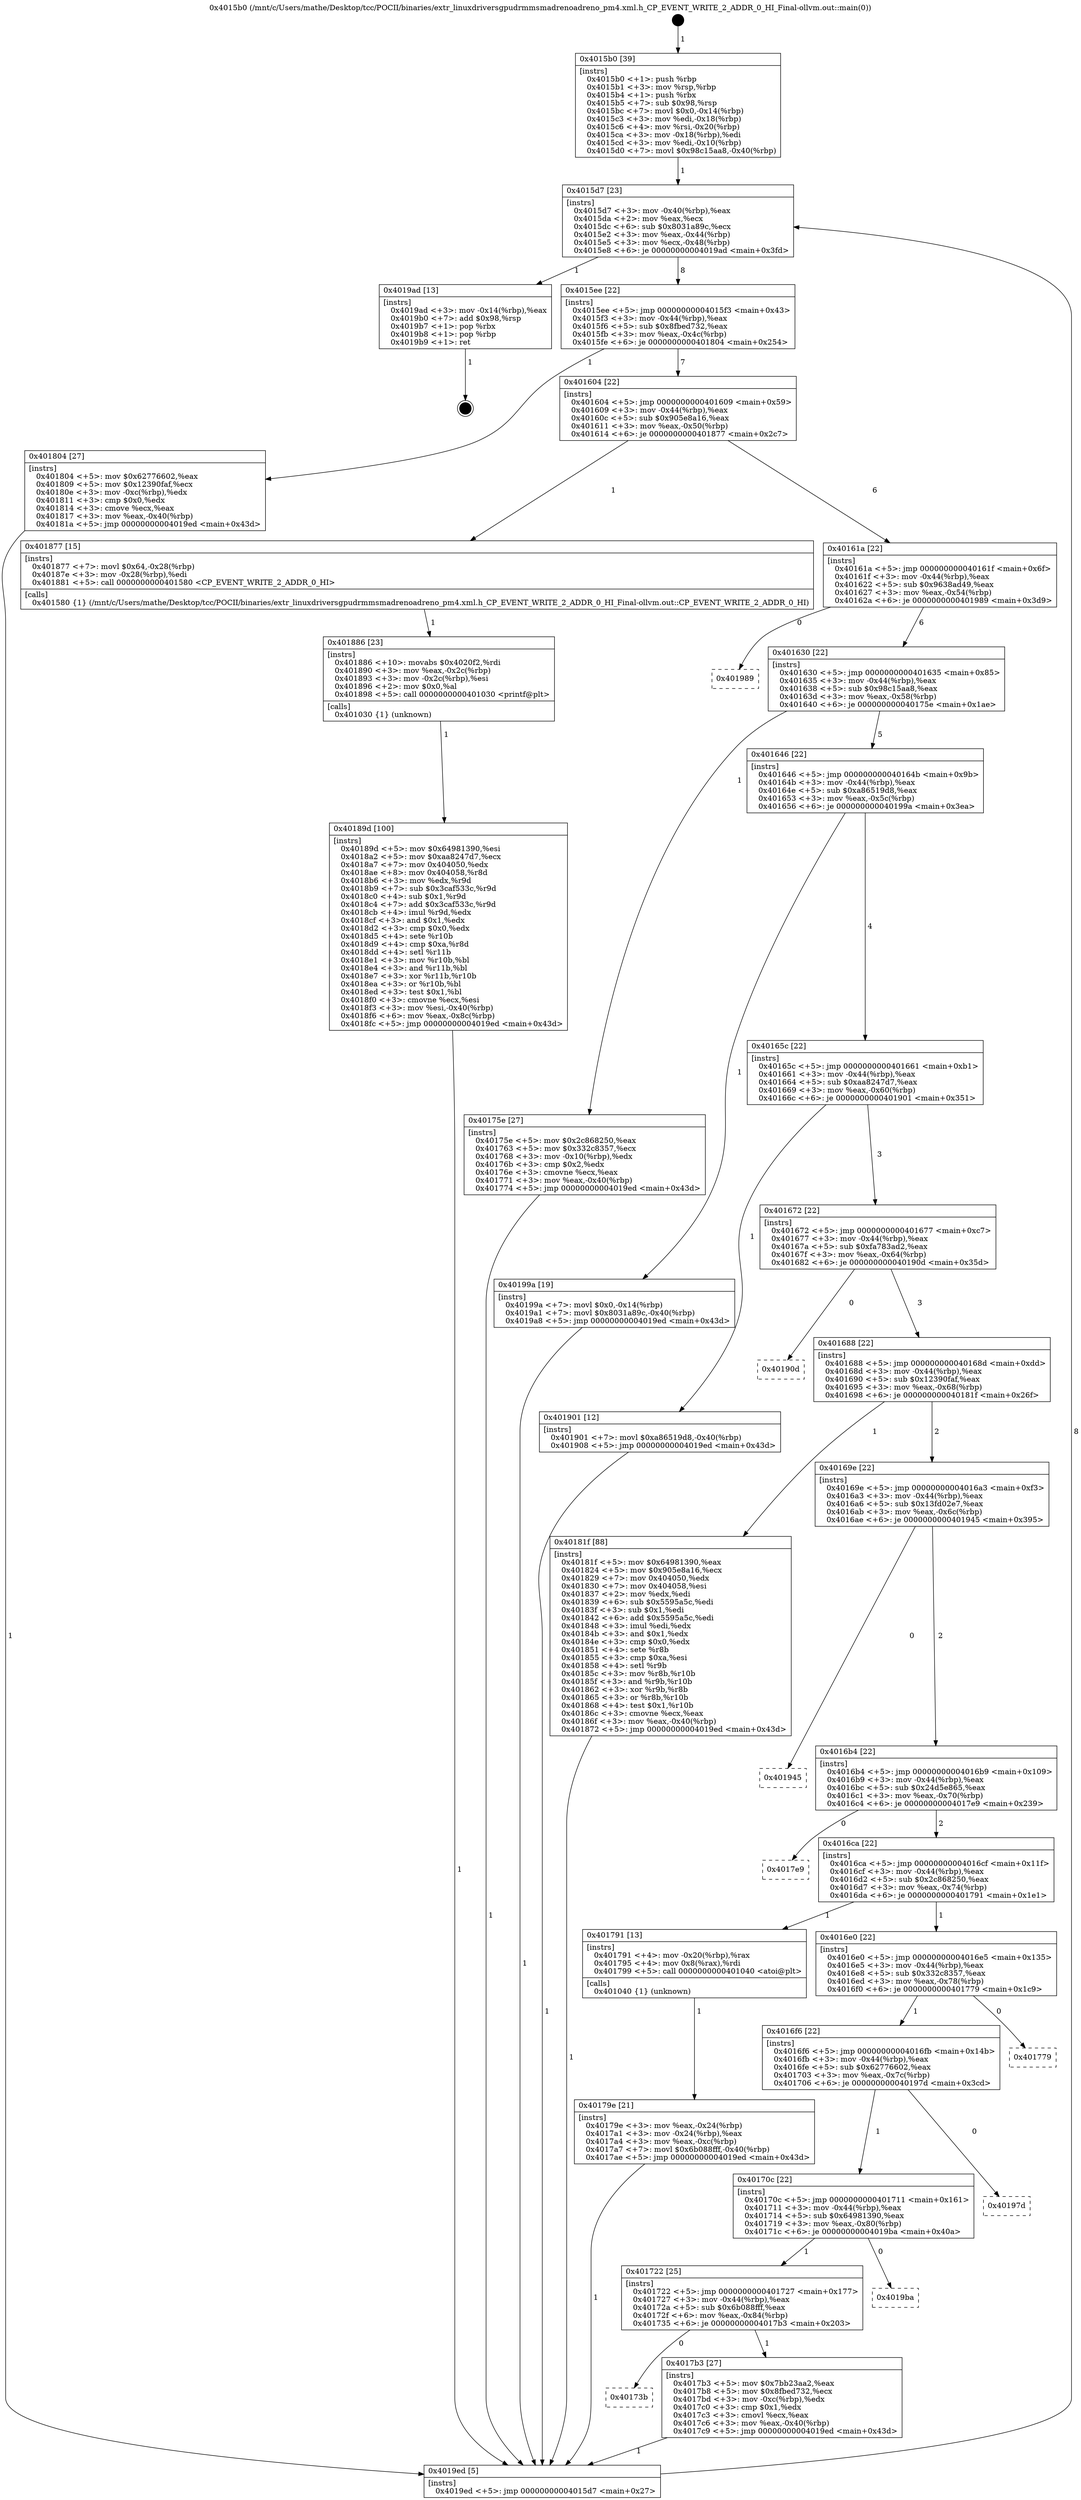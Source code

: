 digraph "0x4015b0" {
  label = "0x4015b0 (/mnt/c/Users/mathe/Desktop/tcc/POCII/binaries/extr_linuxdriversgpudrmmsmadrenoadreno_pm4.xml.h_CP_EVENT_WRITE_2_ADDR_0_HI_Final-ollvm.out::main(0))"
  labelloc = "t"
  node[shape=record]

  Entry [label="",width=0.3,height=0.3,shape=circle,fillcolor=black,style=filled]
  "0x4015d7" [label="{
     0x4015d7 [23]\l
     | [instrs]\l
     &nbsp;&nbsp;0x4015d7 \<+3\>: mov -0x40(%rbp),%eax\l
     &nbsp;&nbsp;0x4015da \<+2\>: mov %eax,%ecx\l
     &nbsp;&nbsp;0x4015dc \<+6\>: sub $0x8031a89c,%ecx\l
     &nbsp;&nbsp;0x4015e2 \<+3\>: mov %eax,-0x44(%rbp)\l
     &nbsp;&nbsp;0x4015e5 \<+3\>: mov %ecx,-0x48(%rbp)\l
     &nbsp;&nbsp;0x4015e8 \<+6\>: je 00000000004019ad \<main+0x3fd\>\l
  }"]
  "0x4019ad" [label="{
     0x4019ad [13]\l
     | [instrs]\l
     &nbsp;&nbsp;0x4019ad \<+3\>: mov -0x14(%rbp),%eax\l
     &nbsp;&nbsp;0x4019b0 \<+7\>: add $0x98,%rsp\l
     &nbsp;&nbsp;0x4019b7 \<+1\>: pop %rbx\l
     &nbsp;&nbsp;0x4019b8 \<+1\>: pop %rbp\l
     &nbsp;&nbsp;0x4019b9 \<+1\>: ret\l
  }"]
  "0x4015ee" [label="{
     0x4015ee [22]\l
     | [instrs]\l
     &nbsp;&nbsp;0x4015ee \<+5\>: jmp 00000000004015f3 \<main+0x43\>\l
     &nbsp;&nbsp;0x4015f3 \<+3\>: mov -0x44(%rbp),%eax\l
     &nbsp;&nbsp;0x4015f6 \<+5\>: sub $0x8fbed732,%eax\l
     &nbsp;&nbsp;0x4015fb \<+3\>: mov %eax,-0x4c(%rbp)\l
     &nbsp;&nbsp;0x4015fe \<+6\>: je 0000000000401804 \<main+0x254\>\l
  }"]
  Exit [label="",width=0.3,height=0.3,shape=circle,fillcolor=black,style=filled,peripheries=2]
  "0x401804" [label="{
     0x401804 [27]\l
     | [instrs]\l
     &nbsp;&nbsp;0x401804 \<+5\>: mov $0x62776602,%eax\l
     &nbsp;&nbsp;0x401809 \<+5\>: mov $0x12390faf,%ecx\l
     &nbsp;&nbsp;0x40180e \<+3\>: mov -0xc(%rbp),%edx\l
     &nbsp;&nbsp;0x401811 \<+3\>: cmp $0x0,%edx\l
     &nbsp;&nbsp;0x401814 \<+3\>: cmove %ecx,%eax\l
     &nbsp;&nbsp;0x401817 \<+3\>: mov %eax,-0x40(%rbp)\l
     &nbsp;&nbsp;0x40181a \<+5\>: jmp 00000000004019ed \<main+0x43d\>\l
  }"]
  "0x401604" [label="{
     0x401604 [22]\l
     | [instrs]\l
     &nbsp;&nbsp;0x401604 \<+5\>: jmp 0000000000401609 \<main+0x59\>\l
     &nbsp;&nbsp;0x401609 \<+3\>: mov -0x44(%rbp),%eax\l
     &nbsp;&nbsp;0x40160c \<+5\>: sub $0x905e8a16,%eax\l
     &nbsp;&nbsp;0x401611 \<+3\>: mov %eax,-0x50(%rbp)\l
     &nbsp;&nbsp;0x401614 \<+6\>: je 0000000000401877 \<main+0x2c7\>\l
  }"]
  "0x40189d" [label="{
     0x40189d [100]\l
     | [instrs]\l
     &nbsp;&nbsp;0x40189d \<+5\>: mov $0x64981390,%esi\l
     &nbsp;&nbsp;0x4018a2 \<+5\>: mov $0xaa8247d7,%ecx\l
     &nbsp;&nbsp;0x4018a7 \<+7\>: mov 0x404050,%edx\l
     &nbsp;&nbsp;0x4018ae \<+8\>: mov 0x404058,%r8d\l
     &nbsp;&nbsp;0x4018b6 \<+3\>: mov %edx,%r9d\l
     &nbsp;&nbsp;0x4018b9 \<+7\>: sub $0x3caf533c,%r9d\l
     &nbsp;&nbsp;0x4018c0 \<+4\>: sub $0x1,%r9d\l
     &nbsp;&nbsp;0x4018c4 \<+7\>: add $0x3caf533c,%r9d\l
     &nbsp;&nbsp;0x4018cb \<+4\>: imul %r9d,%edx\l
     &nbsp;&nbsp;0x4018cf \<+3\>: and $0x1,%edx\l
     &nbsp;&nbsp;0x4018d2 \<+3\>: cmp $0x0,%edx\l
     &nbsp;&nbsp;0x4018d5 \<+4\>: sete %r10b\l
     &nbsp;&nbsp;0x4018d9 \<+4\>: cmp $0xa,%r8d\l
     &nbsp;&nbsp;0x4018dd \<+4\>: setl %r11b\l
     &nbsp;&nbsp;0x4018e1 \<+3\>: mov %r10b,%bl\l
     &nbsp;&nbsp;0x4018e4 \<+3\>: and %r11b,%bl\l
     &nbsp;&nbsp;0x4018e7 \<+3\>: xor %r11b,%r10b\l
     &nbsp;&nbsp;0x4018ea \<+3\>: or %r10b,%bl\l
     &nbsp;&nbsp;0x4018ed \<+3\>: test $0x1,%bl\l
     &nbsp;&nbsp;0x4018f0 \<+3\>: cmovne %ecx,%esi\l
     &nbsp;&nbsp;0x4018f3 \<+3\>: mov %esi,-0x40(%rbp)\l
     &nbsp;&nbsp;0x4018f6 \<+6\>: mov %eax,-0x8c(%rbp)\l
     &nbsp;&nbsp;0x4018fc \<+5\>: jmp 00000000004019ed \<main+0x43d\>\l
  }"]
  "0x401877" [label="{
     0x401877 [15]\l
     | [instrs]\l
     &nbsp;&nbsp;0x401877 \<+7\>: movl $0x64,-0x28(%rbp)\l
     &nbsp;&nbsp;0x40187e \<+3\>: mov -0x28(%rbp),%edi\l
     &nbsp;&nbsp;0x401881 \<+5\>: call 0000000000401580 \<CP_EVENT_WRITE_2_ADDR_0_HI\>\l
     | [calls]\l
     &nbsp;&nbsp;0x401580 \{1\} (/mnt/c/Users/mathe/Desktop/tcc/POCII/binaries/extr_linuxdriversgpudrmmsmadrenoadreno_pm4.xml.h_CP_EVENT_WRITE_2_ADDR_0_HI_Final-ollvm.out::CP_EVENT_WRITE_2_ADDR_0_HI)\l
  }"]
  "0x40161a" [label="{
     0x40161a [22]\l
     | [instrs]\l
     &nbsp;&nbsp;0x40161a \<+5\>: jmp 000000000040161f \<main+0x6f\>\l
     &nbsp;&nbsp;0x40161f \<+3\>: mov -0x44(%rbp),%eax\l
     &nbsp;&nbsp;0x401622 \<+5\>: sub $0x9638ad49,%eax\l
     &nbsp;&nbsp;0x401627 \<+3\>: mov %eax,-0x54(%rbp)\l
     &nbsp;&nbsp;0x40162a \<+6\>: je 0000000000401989 \<main+0x3d9\>\l
  }"]
  "0x401886" [label="{
     0x401886 [23]\l
     | [instrs]\l
     &nbsp;&nbsp;0x401886 \<+10\>: movabs $0x4020f2,%rdi\l
     &nbsp;&nbsp;0x401890 \<+3\>: mov %eax,-0x2c(%rbp)\l
     &nbsp;&nbsp;0x401893 \<+3\>: mov -0x2c(%rbp),%esi\l
     &nbsp;&nbsp;0x401896 \<+2\>: mov $0x0,%al\l
     &nbsp;&nbsp;0x401898 \<+5\>: call 0000000000401030 \<printf@plt\>\l
     | [calls]\l
     &nbsp;&nbsp;0x401030 \{1\} (unknown)\l
  }"]
  "0x401989" [label="{
     0x401989\l
  }", style=dashed]
  "0x401630" [label="{
     0x401630 [22]\l
     | [instrs]\l
     &nbsp;&nbsp;0x401630 \<+5\>: jmp 0000000000401635 \<main+0x85\>\l
     &nbsp;&nbsp;0x401635 \<+3\>: mov -0x44(%rbp),%eax\l
     &nbsp;&nbsp;0x401638 \<+5\>: sub $0x98c15aa8,%eax\l
     &nbsp;&nbsp;0x40163d \<+3\>: mov %eax,-0x58(%rbp)\l
     &nbsp;&nbsp;0x401640 \<+6\>: je 000000000040175e \<main+0x1ae\>\l
  }"]
  "0x40173b" [label="{
     0x40173b\l
  }", style=dashed]
  "0x40175e" [label="{
     0x40175e [27]\l
     | [instrs]\l
     &nbsp;&nbsp;0x40175e \<+5\>: mov $0x2c868250,%eax\l
     &nbsp;&nbsp;0x401763 \<+5\>: mov $0x332c8357,%ecx\l
     &nbsp;&nbsp;0x401768 \<+3\>: mov -0x10(%rbp),%edx\l
     &nbsp;&nbsp;0x40176b \<+3\>: cmp $0x2,%edx\l
     &nbsp;&nbsp;0x40176e \<+3\>: cmovne %ecx,%eax\l
     &nbsp;&nbsp;0x401771 \<+3\>: mov %eax,-0x40(%rbp)\l
     &nbsp;&nbsp;0x401774 \<+5\>: jmp 00000000004019ed \<main+0x43d\>\l
  }"]
  "0x401646" [label="{
     0x401646 [22]\l
     | [instrs]\l
     &nbsp;&nbsp;0x401646 \<+5\>: jmp 000000000040164b \<main+0x9b\>\l
     &nbsp;&nbsp;0x40164b \<+3\>: mov -0x44(%rbp),%eax\l
     &nbsp;&nbsp;0x40164e \<+5\>: sub $0xa86519d8,%eax\l
     &nbsp;&nbsp;0x401653 \<+3\>: mov %eax,-0x5c(%rbp)\l
     &nbsp;&nbsp;0x401656 \<+6\>: je 000000000040199a \<main+0x3ea\>\l
  }"]
  "0x4019ed" [label="{
     0x4019ed [5]\l
     | [instrs]\l
     &nbsp;&nbsp;0x4019ed \<+5\>: jmp 00000000004015d7 \<main+0x27\>\l
  }"]
  "0x4015b0" [label="{
     0x4015b0 [39]\l
     | [instrs]\l
     &nbsp;&nbsp;0x4015b0 \<+1\>: push %rbp\l
     &nbsp;&nbsp;0x4015b1 \<+3\>: mov %rsp,%rbp\l
     &nbsp;&nbsp;0x4015b4 \<+1\>: push %rbx\l
     &nbsp;&nbsp;0x4015b5 \<+7\>: sub $0x98,%rsp\l
     &nbsp;&nbsp;0x4015bc \<+7\>: movl $0x0,-0x14(%rbp)\l
     &nbsp;&nbsp;0x4015c3 \<+3\>: mov %edi,-0x18(%rbp)\l
     &nbsp;&nbsp;0x4015c6 \<+4\>: mov %rsi,-0x20(%rbp)\l
     &nbsp;&nbsp;0x4015ca \<+3\>: mov -0x18(%rbp),%edi\l
     &nbsp;&nbsp;0x4015cd \<+3\>: mov %edi,-0x10(%rbp)\l
     &nbsp;&nbsp;0x4015d0 \<+7\>: movl $0x98c15aa8,-0x40(%rbp)\l
  }"]
  "0x4017b3" [label="{
     0x4017b3 [27]\l
     | [instrs]\l
     &nbsp;&nbsp;0x4017b3 \<+5\>: mov $0x7bb23aa2,%eax\l
     &nbsp;&nbsp;0x4017b8 \<+5\>: mov $0x8fbed732,%ecx\l
     &nbsp;&nbsp;0x4017bd \<+3\>: mov -0xc(%rbp),%edx\l
     &nbsp;&nbsp;0x4017c0 \<+3\>: cmp $0x1,%edx\l
     &nbsp;&nbsp;0x4017c3 \<+3\>: cmovl %ecx,%eax\l
     &nbsp;&nbsp;0x4017c6 \<+3\>: mov %eax,-0x40(%rbp)\l
     &nbsp;&nbsp;0x4017c9 \<+5\>: jmp 00000000004019ed \<main+0x43d\>\l
  }"]
  "0x40199a" [label="{
     0x40199a [19]\l
     | [instrs]\l
     &nbsp;&nbsp;0x40199a \<+7\>: movl $0x0,-0x14(%rbp)\l
     &nbsp;&nbsp;0x4019a1 \<+7\>: movl $0x8031a89c,-0x40(%rbp)\l
     &nbsp;&nbsp;0x4019a8 \<+5\>: jmp 00000000004019ed \<main+0x43d\>\l
  }"]
  "0x40165c" [label="{
     0x40165c [22]\l
     | [instrs]\l
     &nbsp;&nbsp;0x40165c \<+5\>: jmp 0000000000401661 \<main+0xb1\>\l
     &nbsp;&nbsp;0x401661 \<+3\>: mov -0x44(%rbp),%eax\l
     &nbsp;&nbsp;0x401664 \<+5\>: sub $0xaa8247d7,%eax\l
     &nbsp;&nbsp;0x401669 \<+3\>: mov %eax,-0x60(%rbp)\l
     &nbsp;&nbsp;0x40166c \<+6\>: je 0000000000401901 \<main+0x351\>\l
  }"]
  "0x401722" [label="{
     0x401722 [25]\l
     | [instrs]\l
     &nbsp;&nbsp;0x401722 \<+5\>: jmp 0000000000401727 \<main+0x177\>\l
     &nbsp;&nbsp;0x401727 \<+3\>: mov -0x44(%rbp),%eax\l
     &nbsp;&nbsp;0x40172a \<+5\>: sub $0x6b088fff,%eax\l
     &nbsp;&nbsp;0x40172f \<+6\>: mov %eax,-0x84(%rbp)\l
     &nbsp;&nbsp;0x401735 \<+6\>: je 00000000004017b3 \<main+0x203\>\l
  }"]
  "0x401901" [label="{
     0x401901 [12]\l
     | [instrs]\l
     &nbsp;&nbsp;0x401901 \<+7\>: movl $0xa86519d8,-0x40(%rbp)\l
     &nbsp;&nbsp;0x401908 \<+5\>: jmp 00000000004019ed \<main+0x43d\>\l
  }"]
  "0x401672" [label="{
     0x401672 [22]\l
     | [instrs]\l
     &nbsp;&nbsp;0x401672 \<+5\>: jmp 0000000000401677 \<main+0xc7\>\l
     &nbsp;&nbsp;0x401677 \<+3\>: mov -0x44(%rbp),%eax\l
     &nbsp;&nbsp;0x40167a \<+5\>: sub $0xfa783ad2,%eax\l
     &nbsp;&nbsp;0x40167f \<+3\>: mov %eax,-0x64(%rbp)\l
     &nbsp;&nbsp;0x401682 \<+6\>: je 000000000040190d \<main+0x35d\>\l
  }"]
  "0x4019ba" [label="{
     0x4019ba\l
  }", style=dashed]
  "0x40190d" [label="{
     0x40190d\l
  }", style=dashed]
  "0x401688" [label="{
     0x401688 [22]\l
     | [instrs]\l
     &nbsp;&nbsp;0x401688 \<+5\>: jmp 000000000040168d \<main+0xdd\>\l
     &nbsp;&nbsp;0x40168d \<+3\>: mov -0x44(%rbp),%eax\l
     &nbsp;&nbsp;0x401690 \<+5\>: sub $0x12390faf,%eax\l
     &nbsp;&nbsp;0x401695 \<+3\>: mov %eax,-0x68(%rbp)\l
     &nbsp;&nbsp;0x401698 \<+6\>: je 000000000040181f \<main+0x26f\>\l
  }"]
  "0x40170c" [label="{
     0x40170c [22]\l
     | [instrs]\l
     &nbsp;&nbsp;0x40170c \<+5\>: jmp 0000000000401711 \<main+0x161\>\l
     &nbsp;&nbsp;0x401711 \<+3\>: mov -0x44(%rbp),%eax\l
     &nbsp;&nbsp;0x401714 \<+5\>: sub $0x64981390,%eax\l
     &nbsp;&nbsp;0x401719 \<+3\>: mov %eax,-0x80(%rbp)\l
     &nbsp;&nbsp;0x40171c \<+6\>: je 00000000004019ba \<main+0x40a\>\l
  }"]
  "0x40181f" [label="{
     0x40181f [88]\l
     | [instrs]\l
     &nbsp;&nbsp;0x40181f \<+5\>: mov $0x64981390,%eax\l
     &nbsp;&nbsp;0x401824 \<+5\>: mov $0x905e8a16,%ecx\l
     &nbsp;&nbsp;0x401829 \<+7\>: mov 0x404050,%edx\l
     &nbsp;&nbsp;0x401830 \<+7\>: mov 0x404058,%esi\l
     &nbsp;&nbsp;0x401837 \<+2\>: mov %edx,%edi\l
     &nbsp;&nbsp;0x401839 \<+6\>: sub $0x5595a5c,%edi\l
     &nbsp;&nbsp;0x40183f \<+3\>: sub $0x1,%edi\l
     &nbsp;&nbsp;0x401842 \<+6\>: add $0x5595a5c,%edi\l
     &nbsp;&nbsp;0x401848 \<+3\>: imul %edi,%edx\l
     &nbsp;&nbsp;0x40184b \<+3\>: and $0x1,%edx\l
     &nbsp;&nbsp;0x40184e \<+3\>: cmp $0x0,%edx\l
     &nbsp;&nbsp;0x401851 \<+4\>: sete %r8b\l
     &nbsp;&nbsp;0x401855 \<+3\>: cmp $0xa,%esi\l
     &nbsp;&nbsp;0x401858 \<+4\>: setl %r9b\l
     &nbsp;&nbsp;0x40185c \<+3\>: mov %r8b,%r10b\l
     &nbsp;&nbsp;0x40185f \<+3\>: and %r9b,%r10b\l
     &nbsp;&nbsp;0x401862 \<+3\>: xor %r9b,%r8b\l
     &nbsp;&nbsp;0x401865 \<+3\>: or %r8b,%r10b\l
     &nbsp;&nbsp;0x401868 \<+4\>: test $0x1,%r10b\l
     &nbsp;&nbsp;0x40186c \<+3\>: cmovne %ecx,%eax\l
     &nbsp;&nbsp;0x40186f \<+3\>: mov %eax,-0x40(%rbp)\l
     &nbsp;&nbsp;0x401872 \<+5\>: jmp 00000000004019ed \<main+0x43d\>\l
  }"]
  "0x40169e" [label="{
     0x40169e [22]\l
     | [instrs]\l
     &nbsp;&nbsp;0x40169e \<+5\>: jmp 00000000004016a3 \<main+0xf3\>\l
     &nbsp;&nbsp;0x4016a3 \<+3\>: mov -0x44(%rbp),%eax\l
     &nbsp;&nbsp;0x4016a6 \<+5\>: sub $0x13fd02e7,%eax\l
     &nbsp;&nbsp;0x4016ab \<+3\>: mov %eax,-0x6c(%rbp)\l
     &nbsp;&nbsp;0x4016ae \<+6\>: je 0000000000401945 \<main+0x395\>\l
  }"]
  "0x40197d" [label="{
     0x40197d\l
  }", style=dashed]
  "0x401945" [label="{
     0x401945\l
  }", style=dashed]
  "0x4016b4" [label="{
     0x4016b4 [22]\l
     | [instrs]\l
     &nbsp;&nbsp;0x4016b4 \<+5\>: jmp 00000000004016b9 \<main+0x109\>\l
     &nbsp;&nbsp;0x4016b9 \<+3\>: mov -0x44(%rbp),%eax\l
     &nbsp;&nbsp;0x4016bc \<+5\>: sub $0x24d5e865,%eax\l
     &nbsp;&nbsp;0x4016c1 \<+3\>: mov %eax,-0x70(%rbp)\l
     &nbsp;&nbsp;0x4016c4 \<+6\>: je 00000000004017e9 \<main+0x239\>\l
  }"]
  "0x4016f6" [label="{
     0x4016f6 [22]\l
     | [instrs]\l
     &nbsp;&nbsp;0x4016f6 \<+5\>: jmp 00000000004016fb \<main+0x14b\>\l
     &nbsp;&nbsp;0x4016fb \<+3\>: mov -0x44(%rbp),%eax\l
     &nbsp;&nbsp;0x4016fe \<+5\>: sub $0x62776602,%eax\l
     &nbsp;&nbsp;0x401703 \<+3\>: mov %eax,-0x7c(%rbp)\l
     &nbsp;&nbsp;0x401706 \<+6\>: je 000000000040197d \<main+0x3cd\>\l
  }"]
  "0x4017e9" [label="{
     0x4017e9\l
  }", style=dashed]
  "0x4016ca" [label="{
     0x4016ca [22]\l
     | [instrs]\l
     &nbsp;&nbsp;0x4016ca \<+5\>: jmp 00000000004016cf \<main+0x11f\>\l
     &nbsp;&nbsp;0x4016cf \<+3\>: mov -0x44(%rbp),%eax\l
     &nbsp;&nbsp;0x4016d2 \<+5\>: sub $0x2c868250,%eax\l
     &nbsp;&nbsp;0x4016d7 \<+3\>: mov %eax,-0x74(%rbp)\l
     &nbsp;&nbsp;0x4016da \<+6\>: je 0000000000401791 \<main+0x1e1\>\l
  }"]
  "0x401779" [label="{
     0x401779\l
  }", style=dashed]
  "0x401791" [label="{
     0x401791 [13]\l
     | [instrs]\l
     &nbsp;&nbsp;0x401791 \<+4\>: mov -0x20(%rbp),%rax\l
     &nbsp;&nbsp;0x401795 \<+4\>: mov 0x8(%rax),%rdi\l
     &nbsp;&nbsp;0x401799 \<+5\>: call 0000000000401040 \<atoi@plt\>\l
     | [calls]\l
     &nbsp;&nbsp;0x401040 \{1\} (unknown)\l
  }"]
  "0x4016e0" [label="{
     0x4016e0 [22]\l
     | [instrs]\l
     &nbsp;&nbsp;0x4016e0 \<+5\>: jmp 00000000004016e5 \<main+0x135\>\l
     &nbsp;&nbsp;0x4016e5 \<+3\>: mov -0x44(%rbp),%eax\l
     &nbsp;&nbsp;0x4016e8 \<+5\>: sub $0x332c8357,%eax\l
     &nbsp;&nbsp;0x4016ed \<+3\>: mov %eax,-0x78(%rbp)\l
     &nbsp;&nbsp;0x4016f0 \<+6\>: je 0000000000401779 \<main+0x1c9\>\l
  }"]
  "0x40179e" [label="{
     0x40179e [21]\l
     | [instrs]\l
     &nbsp;&nbsp;0x40179e \<+3\>: mov %eax,-0x24(%rbp)\l
     &nbsp;&nbsp;0x4017a1 \<+3\>: mov -0x24(%rbp),%eax\l
     &nbsp;&nbsp;0x4017a4 \<+3\>: mov %eax,-0xc(%rbp)\l
     &nbsp;&nbsp;0x4017a7 \<+7\>: movl $0x6b088fff,-0x40(%rbp)\l
     &nbsp;&nbsp;0x4017ae \<+5\>: jmp 00000000004019ed \<main+0x43d\>\l
  }"]
  Entry -> "0x4015b0" [label=" 1"]
  "0x4015d7" -> "0x4019ad" [label=" 1"]
  "0x4015d7" -> "0x4015ee" [label=" 8"]
  "0x4019ad" -> Exit [label=" 1"]
  "0x4015ee" -> "0x401804" [label=" 1"]
  "0x4015ee" -> "0x401604" [label=" 7"]
  "0x40199a" -> "0x4019ed" [label=" 1"]
  "0x401604" -> "0x401877" [label=" 1"]
  "0x401604" -> "0x40161a" [label=" 6"]
  "0x401901" -> "0x4019ed" [label=" 1"]
  "0x40161a" -> "0x401989" [label=" 0"]
  "0x40161a" -> "0x401630" [label=" 6"]
  "0x40189d" -> "0x4019ed" [label=" 1"]
  "0x401630" -> "0x40175e" [label=" 1"]
  "0x401630" -> "0x401646" [label=" 5"]
  "0x40175e" -> "0x4019ed" [label=" 1"]
  "0x4015b0" -> "0x4015d7" [label=" 1"]
  "0x4019ed" -> "0x4015d7" [label=" 8"]
  "0x401886" -> "0x40189d" [label=" 1"]
  "0x401646" -> "0x40199a" [label=" 1"]
  "0x401646" -> "0x40165c" [label=" 4"]
  "0x401877" -> "0x401886" [label=" 1"]
  "0x40165c" -> "0x401901" [label=" 1"]
  "0x40165c" -> "0x401672" [label=" 3"]
  "0x401804" -> "0x4019ed" [label=" 1"]
  "0x401672" -> "0x40190d" [label=" 0"]
  "0x401672" -> "0x401688" [label=" 3"]
  "0x4017b3" -> "0x4019ed" [label=" 1"]
  "0x401688" -> "0x40181f" [label=" 1"]
  "0x401688" -> "0x40169e" [label=" 2"]
  "0x401722" -> "0x4017b3" [label=" 1"]
  "0x40169e" -> "0x401945" [label=" 0"]
  "0x40169e" -> "0x4016b4" [label=" 2"]
  "0x40181f" -> "0x4019ed" [label=" 1"]
  "0x4016b4" -> "0x4017e9" [label=" 0"]
  "0x4016b4" -> "0x4016ca" [label=" 2"]
  "0x40170c" -> "0x4019ba" [label=" 0"]
  "0x4016ca" -> "0x401791" [label=" 1"]
  "0x4016ca" -> "0x4016e0" [label=" 1"]
  "0x401791" -> "0x40179e" [label=" 1"]
  "0x40179e" -> "0x4019ed" [label=" 1"]
  "0x401722" -> "0x40173b" [label=" 0"]
  "0x4016e0" -> "0x401779" [label=" 0"]
  "0x4016e0" -> "0x4016f6" [label=" 1"]
  "0x40170c" -> "0x401722" [label=" 1"]
  "0x4016f6" -> "0x40197d" [label=" 0"]
  "0x4016f6" -> "0x40170c" [label=" 1"]
}
